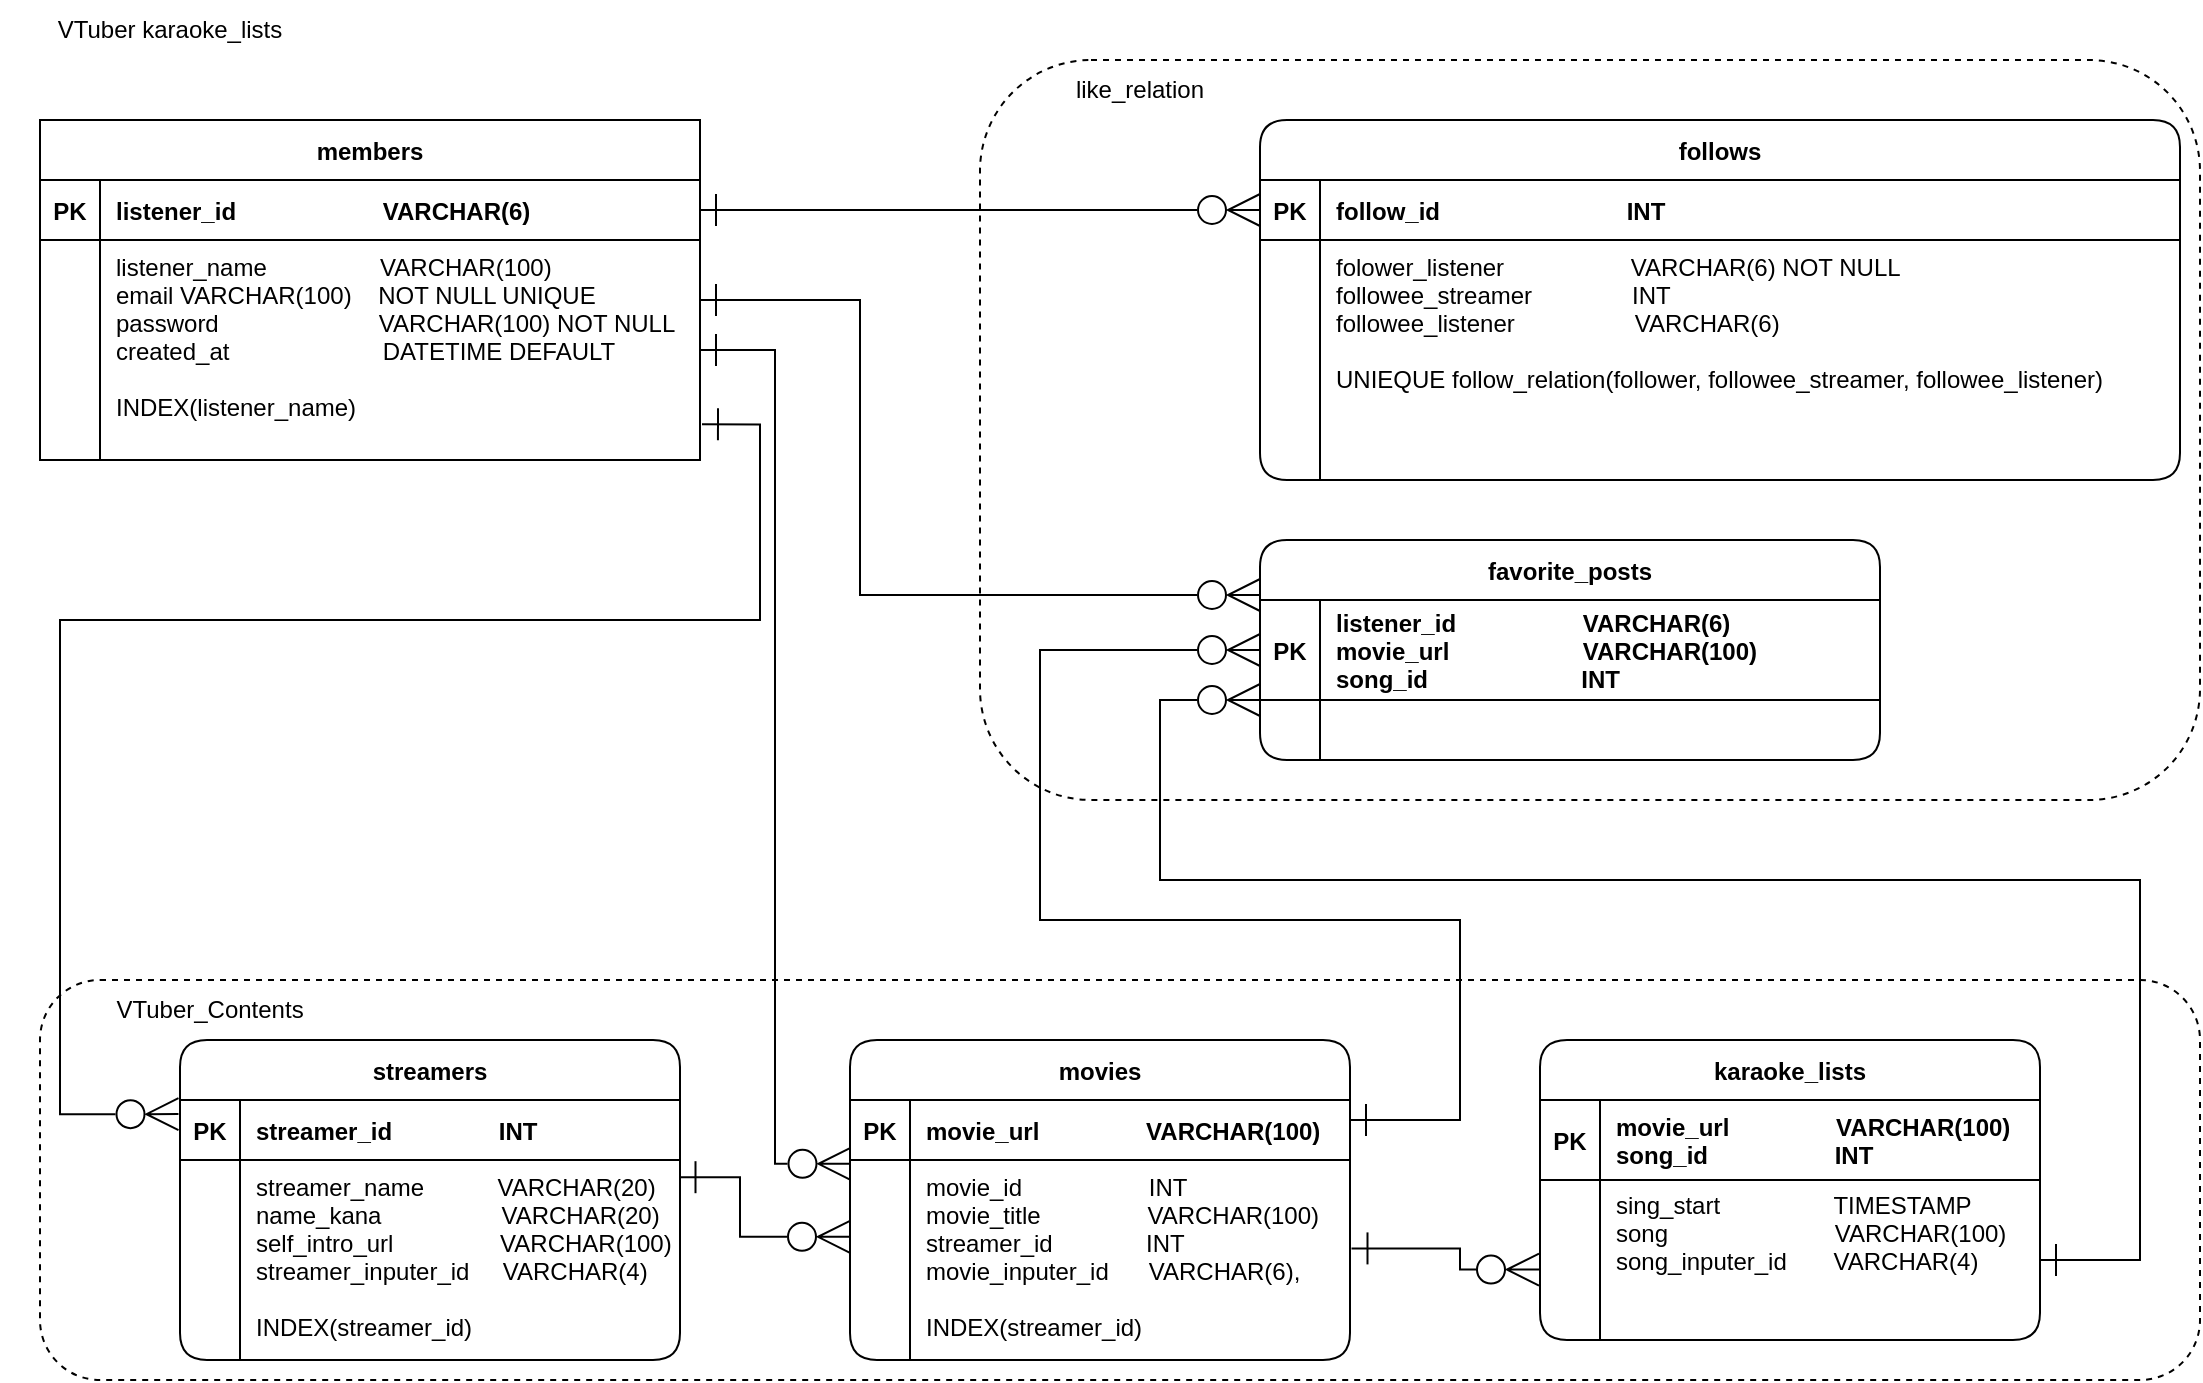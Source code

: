 <mxfile version="22.0.0" type="github">
  <diagram id="R2lEEEUBdFMjLlhIrx00" name="Page-1">
    <mxGraphModel dx="2320" dy="1263" grid="1" gridSize="10" guides="1" tooltips="1" connect="1" arrows="1" fold="1" page="1" pageScale="1" pageWidth="1100" pageHeight="850" math="0" shadow="0" extFonts="Permanent Marker^https://fonts.googleapis.com/css?family=Permanent+Marker">
      <root>
        <mxCell id="0" />
        <mxCell id="1" parent="0" />
        <mxCell id="iIC4tSzsz-Pec4KF7wiN-109" value="" style="rounded=1;whiteSpace=wrap;html=1;dashed=1;" vertex="1" parent="1">
          <mxGeometry x="490" y="30" width="610" height="370" as="geometry" />
        </mxCell>
        <mxCell id="iIC4tSzsz-Pec4KF7wiN-108" value="" style="rounded=1;whiteSpace=wrap;html=1;dashed=1;" vertex="1" parent="1">
          <mxGeometry x="20" y="490" width="1080" height="200" as="geometry" />
        </mxCell>
        <mxCell id="iIC4tSzsz-Pec4KF7wiN-1" value="streamers" style="shape=table;startSize=30;container=1;collapsible=1;childLayout=tableLayout;fixedRows=1;rowLines=0;fontStyle=1;align=center;resizeLast=1;rounded=1;" vertex="1" parent="1">
          <mxGeometry x="90" y="520" width="250" height="160" as="geometry" />
        </mxCell>
        <mxCell id="iIC4tSzsz-Pec4KF7wiN-2" value="" style="shape=partialRectangle;collapsible=0;dropTarget=0;pointerEvents=0;fillColor=none;points=[[0,0.5],[1,0.5]];portConstraint=eastwest;top=0;left=0;right=0;bottom=1;" vertex="1" parent="iIC4tSzsz-Pec4KF7wiN-1">
          <mxGeometry y="30" width="250" height="30" as="geometry" />
        </mxCell>
        <mxCell id="iIC4tSzsz-Pec4KF7wiN-3" value="PK" style="shape=partialRectangle;overflow=hidden;connectable=0;fillColor=none;top=0;left=0;bottom=0;right=0;fontStyle=1;" vertex="1" parent="iIC4tSzsz-Pec4KF7wiN-2">
          <mxGeometry width="30" height="30" as="geometry">
            <mxRectangle width="30" height="30" as="alternateBounds" />
          </mxGeometry>
        </mxCell>
        <mxCell id="iIC4tSzsz-Pec4KF7wiN-4" value="streamer_id                INT" style="shape=partialRectangle;overflow=hidden;connectable=0;fillColor=none;top=0;left=0;bottom=0;right=0;align=left;spacingLeft=6;fontStyle=1;" vertex="1" parent="iIC4tSzsz-Pec4KF7wiN-2">
          <mxGeometry x="30" width="220" height="30" as="geometry">
            <mxRectangle width="220" height="30" as="alternateBounds" />
          </mxGeometry>
        </mxCell>
        <mxCell id="iIC4tSzsz-Pec4KF7wiN-5" value="" style="shape=partialRectangle;collapsible=0;dropTarget=0;pointerEvents=0;fillColor=none;points=[[0,0.5],[1,0.5]];portConstraint=eastwest;top=0;left=0;right=0;bottom=0;" vertex="1" parent="iIC4tSzsz-Pec4KF7wiN-1">
          <mxGeometry y="60" width="250" height="100" as="geometry" />
        </mxCell>
        <mxCell id="iIC4tSzsz-Pec4KF7wiN-6" value="" style="shape=partialRectangle;overflow=hidden;connectable=0;fillColor=none;top=0;left=0;bottom=0;right=0;" vertex="1" parent="iIC4tSzsz-Pec4KF7wiN-5">
          <mxGeometry width="30" height="100" as="geometry">
            <mxRectangle width="30" height="100" as="alternateBounds" />
          </mxGeometry>
        </mxCell>
        <mxCell id="iIC4tSzsz-Pec4KF7wiN-7" value="streamer_name           VARCHAR(20)&#xa;name_kana                  VARCHAR(20)&#xa;self_intro_url                VARCHAR(100)&#xa;streamer_inputer_id     VARCHAR(4)&#xa;&#xa;INDEX(streamer_id)" style="shape=partialRectangle;overflow=hidden;connectable=0;fillColor=none;top=0;left=0;bottom=0;right=0;align=left;spacingLeft=6;verticalAlign=top;" vertex="1" parent="iIC4tSzsz-Pec4KF7wiN-5">
          <mxGeometry x="30" width="220" height="100" as="geometry">
            <mxRectangle width="220" height="100" as="alternateBounds" />
          </mxGeometry>
        </mxCell>
        <mxCell id="iIC4tSzsz-Pec4KF7wiN-22" value="karaoke_lists" style="shape=table;startSize=30;container=1;collapsible=1;childLayout=tableLayout;fixedRows=1;rowLines=0;fontStyle=1;align=center;resizeLast=1;rounded=1;" vertex="1" parent="1">
          <mxGeometry x="770" y="520" width="250" height="150" as="geometry" />
        </mxCell>
        <mxCell id="iIC4tSzsz-Pec4KF7wiN-23" value="" style="shape=partialRectangle;collapsible=0;dropTarget=0;pointerEvents=0;fillColor=none;points=[[0,0.5],[1,0.5]];portConstraint=eastwest;top=0;left=0;right=0;bottom=1;" vertex="1" parent="iIC4tSzsz-Pec4KF7wiN-22">
          <mxGeometry y="30" width="250" height="40" as="geometry" />
        </mxCell>
        <mxCell id="iIC4tSzsz-Pec4KF7wiN-24" value="PK" style="shape=partialRectangle;overflow=hidden;connectable=0;fillColor=none;top=0;left=0;bottom=0;right=0;fontStyle=1;" vertex="1" parent="iIC4tSzsz-Pec4KF7wiN-23">
          <mxGeometry width="30" height="40" as="geometry">
            <mxRectangle width="30" height="40" as="alternateBounds" />
          </mxGeometry>
        </mxCell>
        <mxCell id="iIC4tSzsz-Pec4KF7wiN-25" value="movie_url                VARCHAR(100)&#xa;song_id                   INT" style="shape=partialRectangle;overflow=hidden;connectable=0;fillColor=none;top=0;left=0;bottom=0;right=0;align=left;spacingLeft=6;fontStyle=1;" vertex="1" parent="iIC4tSzsz-Pec4KF7wiN-23">
          <mxGeometry x="30" width="220" height="40" as="geometry">
            <mxRectangle width="220" height="40" as="alternateBounds" />
          </mxGeometry>
        </mxCell>
        <mxCell id="iIC4tSzsz-Pec4KF7wiN-26" value="" style="shape=partialRectangle;collapsible=0;dropTarget=0;pointerEvents=0;fillColor=none;points=[[0,0.5],[1,0.5]];portConstraint=eastwest;top=0;left=0;right=0;bottom=0;" vertex="1" parent="iIC4tSzsz-Pec4KF7wiN-22">
          <mxGeometry y="70" width="250" height="80" as="geometry" />
        </mxCell>
        <mxCell id="iIC4tSzsz-Pec4KF7wiN-27" value="" style="shape=partialRectangle;overflow=hidden;connectable=0;fillColor=none;top=0;left=0;bottom=0;right=0;" vertex="1" parent="iIC4tSzsz-Pec4KF7wiN-26">
          <mxGeometry width="30" height="80" as="geometry">
            <mxRectangle width="30" height="80" as="alternateBounds" />
          </mxGeometry>
        </mxCell>
        <mxCell id="iIC4tSzsz-Pec4KF7wiN-28" value="sing_start                 TIMESTAMP&#xa;song                         VARCHAR(100)&#xa;song_inputer_id       VARCHAR(4)&#xa;&#xa;" style="shape=partialRectangle;overflow=hidden;connectable=0;fillColor=none;top=0;left=0;bottom=0;right=0;align=left;spacingLeft=6;" vertex="1" parent="iIC4tSzsz-Pec4KF7wiN-26">
          <mxGeometry x="30" width="220" height="80" as="geometry">
            <mxRectangle width="220" height="80" as="alternateBounds" />
          </mxGeometry>
        </mxCell>
        <mxCell id="iIC4tSzsz-Pec4KF7wiN-29" value="movies" style="shape=table;startSize=30;container=1;collapsible=1;childLayout=tableLayout;fixedRows=1;rowLines=0;fontStyle=1;align=center;resizeLast=1;rounded=1;" vertex="1" parent="1">
          <mxGeometry x="425" y="520" width="250" height="160" as="geometry" />
        </mxCell>
        <mxCell id="iIC4tSzsz-Pec4KF7wiN-30" value="" style="shape=partialRectangle;collapsible=0;dropTarget=0;pointerEvents=0;fillColor=none;points=[[0,0.5],[1,0.5]];portConstraint=eastwest;top=0;left=0;right=0;bottom=1;" vertex="1" parent="iIC4tSzsz-Pec4KF7wiN-29">
          <mxGeometry y="30" width="250" height="30" as="geometry" />
        </mxCell>
        <mxCell id="iIC4tSzsz-Pec4KF7wiN-31" value="PK" style="shape=partialRectangle;overflow=hidden;connectable=0;fillColor=none;top=0;left=0;bottom=0;right=0;fontStyle=1;" vertex="1" parent="iIC4tSzsz-Pec4KF7wiN-30">
          <mxGeometry width="30" height="30" as="geometry">
            <mxRectangle width="30" height="30" as="alternateBounds" />
          </mxGeometry>
        </mxCell>
        <mxCell id="iIC4tSzsz-Pec4KF7wiN-32" value="movie_url                VARCHAR(100)" style="shape=partialRectangle;overflow=hidden;connectable=0;fillColor=none;top=0;left=0;bottom=0;right=0;align=left;spacingLeft=6;fontStyle=1;" vertex="1" parent="iIC4tSzsz-Pec4KF7wiN-30">
          <mxGeometry x="30" width="220" height="30" as="geometry">
            <mxRectangle width="220" height="30" as="alternateBounds" />
          </mxGeometry>
        </mxCell>
        <mxCell id="iIC4tSzsz-Pec4KF7wiN-33" value="" style="shape=partialRectangle;collapsible=0;dropTarget=0;pointerEvents=0;fillColor=none;points=[[0,0.5],[1,0.5]];portConstraint=eastwest;top=0;left=0;right=0;bottom=0;" vertex="1" parent="iIC4tSzsz-Pec4KF7wiN-29">
          <mxGeometry y="60" width="250" height="100" as="geometry" />
        </mxCell>
        <mxCell id="iIC4tSzsz-Pec4KF7wiN-34" value="" style="shape=partialRectangle;overflow=hidden;connectable=0;fillColor=none;top=0;left=0;bottom=0;right=0;" vertex="1" parent="iIC4tSzsz-Pec4KF7wiN-33">
          <mxGeometry width="30" height="100" as="geometry">
            <mxRectangle width="30" height="100" as="alternateBounds" />
          </mxGeometry>
        </mxCell>
        <mxCell id="iIC4tSzsz-Pec4KF7wiN-35" value="movie_id                   INT&#xa;movie_title                VARCHAR(100)&#xa;streamer_id              INT&#xa;movie_inputer_id      VARCHAR(6),&#xa;&#xa;INDEX(streamer_id)" style="shape=partialRectangle;overflow=hidden;connectable=0;fillColor=none;top=0;left=0;bottom=0;right=0;align=left;spacingLeft=6;verticalAlign=top;" vertex="1" parent="iIC4tSzsz-Pec4KF7wiN-33">
          <mxGeometry x="30" width="220" height="100" as="geometry">
            <mxRectangle width="220" height="100" as="alternateBounds" />
          </mxGeometry>
        </mxCell>
        <mxCell id="iIC4tSzsz-Pec4KF7wiN-55" value="follows" style="shape=table;startSize=30;container=1;collapsible=1;childLayout=tableLayout;fixedRows=1;rowLines=0;fontStyle=1;align=center;resizeLast=1;rounded=1;" vertex="1" parent="1">
          <mxGeometry x="630" y="60" width="460" height="180" as="geometry" />
        </mxCell>
        <mxCell id="iIC4tSzsz-Pec4KF7wiN-56" value="" style="shape=partialRectangle;collapsible=0;dropTarget=0;pointerEvents=0;fillColor=none;points=[[0,0.5],[1,0.5]];portConstraint=eastwest;top=0;left=0;right=0;bottom=1;" vertex="1" parent="iIC4tSzsz-Pec4KF7wiN-55">
          <mxGeometry y="30" width="460" height="30" as="geometry" />
        </mxCell>
        <mxCell id="iIC4tSzsz-Pec4KF7wiN-57" value="PK" style="shape=partialRectangle;overflow=hidden;connectable=0;fillColor=none;top=0;left=0;bottom=0;right=0;fontStyle=1;" vertex="1" parent="iIC4tSzsz-Pec4KF7wiN-56">
          <mxGeometry width="30" height="30" as="geometry">
            <mxRectangle width="30" height="30" as="alternateBounds" />
          </mxGeometry>
        </mxCell>
        <mxCell id="iIC4tSzsz-Pec4KF7wiN-58" value="follow_id                            INT" style="shape=partialRectangle;overflow=hidden;connectable=0;fillColor=none;top=0;left=0;bottom=0;right=0;align=left;spacingLeft=6;fontStyle=1;" vertex="1" parent="iIC4tSzsz-Pec4KF7wiN-56">
          <mxGeometry x="30" width="430" height="30" as="geometry">
            <mxRectangle width="430" height="30" as="alternateBounds" />
          </mxGeometry>
        </mxCell>
        <mxCell id="iIC4tSzsz-Pec4KF7wiN-59" value="" style="shape=partialRectangle;collapsible=0;dropTarget=0;pointerEvents=0;fillColor=none;points=[[0,0.5],[1,0.5]];portConstraint=eastwest;top=0;left=0;right=0;bottom=0;" vertex="1" parent="iIC4tSzsz-Pec4KF7wiN-55">
          <mxGeometry y="60" width="460" height="120" as="geometry" />
        </mxCell>
        <mxCell id="iIC4tSzsz-Pec4KF7wiN-60" value="" style="shape=partialRectangle;overflow=hidden;connectable=0;fillColor=none;top=0;left=0;bottom=0;right=0;" vertex="1" parent="iIC4tSzsz-Pec4KF7wiN-59">
          <mxGeometry width="30" height="120" as="geometry">
            <mxRectangle width="30" height="120" as="alternateBounds" />
          </mxGeometry>
        </mxCell>
        <mxCell id="iIC4tSzsz-Pec4KF7wiN-61" value="folower_listener                   VARCHAR(6) NOT NULL&#xa;followee_streamer               INT&#xa;followee_listener                  VARCHAR(6)&#xa;&#xa;UNIEQUE follow_relation(follower, followee_streamer, followee_listener)" style="shape=partialRectangle;overflow=hidden;connectable=0;fillColor=none;top=0;left=0;bottom=0;right=0;align=left;spacingLeft=6;verticalAlign=top;" vertex="1" parent="iIC4tSzsz-Pec4KF7wiN-59">
          <mxGeometry x="30" width="430" height="120" as="geometry">
            <mxRectangle width="430" height="120" as="alternateBounds" />
          </mxGeometry>
        </mxCell>
        <mxCell id="iIC4tSzsz-Pec4KF7wiN-69" value="members" style="shape=table;startSize=30;container=1;collapsible=1;childLayout=tableLayout;fixedRows=1;rowLines=0;fontStyle=1;align=center;resizeLast=1;" vertex="1" parent="1">
          <mxGeometry x="20" y="60" width="330.0" height="170" as="geometry" />
        </mxCell>
        <mxCell id="iIC4tSzsz-Pec4KF7wiN-70" value="" style="shape=partialRectangle;collapsible=0;dropTarget=0;pointerEvents=0;fillColor=none;points=[[0,0.5],[1,0.5]];portConstraint=eastwest;top=0;left=0;right=0;bottom=1;" vertex="1" parent="iIC4tSzsz-Pec4KF7wiN-69">
          <mxGeometry y="30" width="330.0" height="30" as="geometry" />
        </mxCell>
        <mxCell id="iIC4tSzsz-Pec4KF7wiN-71" value="PK" style="shape=partialRectangle;overflow=hidden;connectable=0;fillColor=none;top=0;left=0;bottom=0;right=0;fontStyle=1;" vertex="1" parent="iIC4tSzsz-Pec4KF7wiN-70">
          <mxGeometry width="30" height="30" as="geometry">
            <mxRectangle width="30" height="30" as="alternateBounds" />
          </mxGeometry>
        </mxCell>
        <mxCell id="iIC4tSzsz-Pec4KF7wiN-72" value="listener_id                      VARCHAR(6) " style="shape=partialRectangle;overflow=hidden;connectable=0;fillColor=none;top=0;left=0;bottom=0;right=0;align=left;spacingLeft=6;fontStyle=1;" vertex="1" parent="iIC4tSzsz-Pec4KF7wiN-70">
          <mxGeometry x="30" width="300.0" height="30" as="geometry">
            <mxRectangle width="300.0" height="30" as="alternateBounds" />
          </mxGeometry>
        </mxCell>
        <mxCell id="iIC4tSzsz-Pec4KF7wiN-73" value="" style="shape=partialRectangle;collapsible=0;dropTarget=0;pointerEvents=0;fillColor=none;points=[[0,0.5],[1,0.5]];portConstraint=eastwest;top=0;left=0;right=0;bottom=0;" vertex="1" parent="iIC4tSzsz-Pec4KF7wiN-69">
          <mxGeometry y="60" width="330.0" height="110" as="geometry" />
        </mxCell>
        <mxCell id="iIC4tSzsz-Pec4KF7wiN-74" value="" style="shape=partialRectangle;overflow=hidden;connectable=0;fillColor=none;top=0;left=0;bottom=0;right=0;" vertex="1" parent="iIC4tSzsz-Pec4KF7wiN-73">
          <mxGeometry width="30" height="110" as="geometry">
            <mxRectangle width="30" height="110" as="alternateBounds" />
          </mxGeometry>
        </mxCell>
        <mxCell id="iIC4tSzsz-Pec4KF7wiN-75" value="listener_name                 VARCHAR(100)&#xa;email VARCHAR(100)    NOT NULL UNIQUE&#xa;password                        VARCHAR(100) NOT NULL&#xa;created_at                       DATETIME DEFAULT&#xa;&#xa;INDEX(listener_name)" style="shape=partialRectangle;overflow=hidden;connectable=0;fillColor=none;top=0;left=0;bottom=0;right=0;align=left;spacingLeft=6;verticalAlign=top;" vertex="1" parent="iIC4tSzsz-Pec4KF7wiN-73">
          <mxGeometry x="30" width="300.0" height="110" as="geometry">
            <mxRectangle width="300.0" height="110" as="alternateBounds" />
          </mxGeometry>
        </mxCell>
        <mxCell id="iIC4tSzsz-Pec4KF7wiN-80" value="" style="edgeStyle=orthogonalEdgeStyle;fontSize=12;html=1;endArrow=ERzeroToMany;startArrow=ERone;rounded=0;startFill=0;endFill=0;exitX=0.999;exitY=0.086;exitDx=0;exitDy=0;exitPerimeter=0;endSize=14;startSize=14;entryX=0;entryY=0.384;entryDx=0;entryDy=0;entryPerimeter=0;" edge="1" parent="1" source="iIC4tSzsz-Pec4KF7wiN-5" target="iIC4tSzsz-Pec4KF7wiN-33">
          <mxGeometry width="100" height="100" relative="1" as="geometry">
            <mxPoint x="270" y="-159" as="sourcePoint" />
            <mxPoint x="420" y="618" as="targetPoint" />
            <Array as="points">
              <mxPoint x="370" y="588" />
              <mxPoint x="370" y="618" />
            </Array>
          </mxGeometry>
        </mxCell>
        <mxCell id="iIC4tSzsz-Pec4KF7wiN-81" value="" style="edgeStyle=orthogonalEdgeStyle;fontSize=12;html=1;endArrow=ERzeroToMany;startArrow=ERone;rounded=0;entryX=-0.002;entryY=0.56;entryDx=0;entryDy=0;entryPerimeter=0;startFill=0;endFill=0;exitX=1.003;exitY=0.442;exitDx=0;exitDy=0;exitPerimeter=0;endSize=14;startSize=14;" edge="1" parent="1" source="iIC4tSzsz-Pec4KF7wiN-33" target="iIC4tSzsz-Pec4KF7wiN-26">
          <mxGeometry width="100" height="100" relative="1" as="geometry">
            <mxPoint x="680" y="620" as="sourcePoint" />
            <mxPoint x="738" y="-195.44" as="targetPoint" />
            <Array as="points">
              <mxPoint x="730" y="624" />
              <mxPoint x="730" y="635" />
            </Array>
          </mxGeometry>
        </mxCell>
        <mxCell id="iIC4tSzsz-Pec4KF7wiN-83" value="" style="edgeStyle=orthogonalEdgeStyle;fontSize=12;html=1;endArrow=ERzeroToMany;startArrow=ERone;rounded=0;startFill=0;endFill=0;exitX=1.003;exitY=0.838;exitDx=0;exitDy=0;exitPerimeter=0;endSize=14;startSize=14;entryX=-0.003;entryY=0.235;entryDx=0;entryDy=0;entryPerimeter=0;" edge="1" parent="1" source="iIC4tSzsz-Pec4KF7wiN-73" target="iIC4tSzsz-Pec4KF7wiN-2">
          <mxGeometry width="100" height="100" relative="1" as="geometry">
            <mxPoint x="-88" y="-144" as="sourcePoint" />
            <mxPoint x="70" y="560" as="targetPoint" />
            <Array as="points">
              <mxPoint x="380" y="212" />
              <mxPoint x="380" y="310" />
              <mxPoint x="30" y="310" />
              <mxPoint x="30" y="557" />
            </Array>
          </mxGeometry>
        </mxCell>
        <mxCell id="iIC4tSzsz-Pec4KF7wiN-84" value="" style="edgeStyle=orthogonalEdgeStyle;fontSize=12;html=1;endArrow=ERzeroToMany;startArrow=ERone;rounded=0;entryX=0;entryY=0.25;entryDx=0;entryDy=0;startFill=0;endFill=0;endSize=14;startSize=14;" edge="1" parent="1" target="iIC4tSzsz-Pec4KF7wiN-48">
          <mxGeometry width="100" height="100" relative="1" as="geometry">
            <mxPoint x="350" y="150" as="sourcePoint" />
            <mxPoint x="408" y="95" as="targetPoint" />
            <Array as="points">
              <mxPoint x="430" y="150" />
              <mxPoint x="430" y="298" />
            </Array>
          </mxGeometry>
        </mxCell>
        <mxCell id="iIC4tSzsz-Pec4KF7wiN-85" value="" style="edgeStyle=orthogonalEdgeStyle;fontSize=12;html=1;endArrow=ERzeroToMany;startArrow=ERone;rounded=0;startFill=0;endFill=0;exitX=1;exitY=0.5;exitDx=0;exitDy=0;endSize=14;startSize=14;" edge="1" parent="1" source="iIC4tSzsz-Pec4KF7wiN-26">
          <mxGeometry width="100" height="100" relative="1" as="geometry">
            <mxPoint x="780" y="-25" as="sourcePoint" />
            <mxPoint x="630" y="350" as="targetPoint" />
            <Array as="points">
              <mxPoint x="1070" y="630" />
              <mxPoint x="1070" y="440" />
              <mxPoint x="580" y="440" />
              <mxPoint x="580" y="350" />
            </Array>
          </mxGeometry>
        </mxCell>
        <mxCell id="iIC4tSzsz-Pec4KF7wiN-98" value="" style="edgeStyle=orthogonalEdgeStyle;fontSize=12;html=1;endArrow=ERzeroToMany;startArrow=ERone;rounded=0;entryX=0;entryY=0.5;entryDx=0;entryDy=0;startFill=0;endFill=0;exitX=1;exitY=0.5;exitDx=0;exitDy=0;endSize=14;startSize=14;" edge="1" parent="1" source="iIC4tSzsz-Pec4KF7wiN-70" target="iIC4tSzsz-Pec4KF7wiN-56">
          <mxGeometry width="100" height="100" relative="1" as="geometry">
            <mxPoint x="350" y="60" as="sourcePoint" />
            <mxPoint x="313.0" y="468.91" as="targetPoint" />
            <Array as="points">
              <mxPoint x="500" y="105" />
              <mxPoint x="500" y="105" />
            </Array>
          </mxGeometry>
        </mxCell>
        <mxCell id="iIC4tSzsz-Pec4KF7wiN-99" value="" style="edgeStyle=orthogonalEdgeStyle;fontSize=12;html=1;endArrow=ERzeroToMany;startArrow=ERone;rounded=0;startFill=0;endFill=0;entryX=0;entryY=0.5;entryDx=0;entryDy=0;endSize=14;startSize=14;" edge="1" parent="1" source="iIC4tSzsz-Pec4KF7wiN-30" target="iIC4tSzsz-Pec4KF7wiN-49">
          <mxGeometry width="100" height="100" relative="1" as="geometry">
            <mxPoint x="680" y="560" as="sourcePoint" />
            <mxPoint x="750" y="49" as="targetPoint" />
            <Array as="points">
              <mxPoint x="730" y="560" />
              <mxPoint x="730" y="460" />
              <mxPoint x="520" y="460" />
              <mxPoint x="520" y="325" />
            </Array>
          </mxGeometry>
        </mxCell>
        <mxCell id="iIC4tSzsz-Pec4KF7wiN-48" value="favorite_posts" style="shape=table;startSize=30;container=1;collapsible=1;childLayout=tableLayout;fixedRows=1;rowLines=0;fontStyle=1;align=center;resizeLast=1;rounded=1;" vertex="1" parent="1">
          <mxGeometry x="630" y="270" width="310" height="110" as="geometry" />
        </mxCell>
        <mxCell id="iIC4tSzsz-Pec4KF7wiN-49" value="" style="shape=partialRectangle;collapsible=0;dropTarget=0;pointerEvents=0;fillColor=none;points=[[0,0.5],[1,0.5]];portConstraint=eastwest;top=0;left=0;right=0;bottom=1;" vertex="1" parent="iIC4tSzsz-Pec4KF7wiN-48">
          <mxGeometry y="30" width="310" height="50" as="geometry" />
        </mxCell>
        <mxCell id="iIC4tSzsz-Pec4KF7wiN-50" value="PK" style="shape=partialRectangle;overflow=hidden;connectable=0;fillColor=none;top=0;left=0;bottom=0;right=0;fontStyle=1;" vertex="1" parent="iIC4tSzsz-Pec4KF7wiN-49">
          <mxGeometry width="30" height="50" as="geometry">
            <mxRectangle width="30" height="50" as="alternateBounds" />
          </mxGeometry>
        </mxCell>
        <mxCell id="iIC4tSzsz-Pec4KF7wiN-51" value="listener_id                   VARCHAR(6)&#xa;movie_url                    VARCHAR(100)&#xa;song_id                       INT" style="shape=partialRectangle;overflow=hidden;connectable=0;fillColor=none;top=0;left=0;bottom=0;right=0;align=left;spacingLeft=6;fontStyle=1;" vertex="1" parent="iIC4tSzsz-Pec4KF7wiN-49">
          <mxGeometry x="30" width="280" height="50" as="geometry">
            <mxRectangle width="280" height="50" as="alternateBounds" />
          </mxGeometry>
        </mxCell>
        <mxCell id="iIC4tSzsz-Pec4KF7wiN-52" value="" style="shape=partialRectangle;collapsible=0;dropTarget=0;pointerEvents=0;fillColor=none;points=[[0,0.5],[1,0.5]];portConstraint=eastwest;top=0;left=0;right=0;bottom=0;" vertex="1" parent="iIC4tSzsz-Pec4KF7wiN-48">
          <mxGeometry y="80" width="310" height="30" as="geometry" />
        </mxCell>
        <mxCell id="iIC4tSzsz-Pec4KF7wiN-53" value="" style="shape=partialRectangle;overflow=hidden;connectable=0;fillColor=none;top=0;left=0;bottom=0;right=0;" vertex="1" parent="iIC4tSzsz-Pec4KF7wiN-52">
          <mxGeometry width="30" height="30" as="geometry">
            <mxRectangle width="30" height="30" as="alternateBounds" />
          </mxGeometry>
        </mxCell>
        <mxCell id="iIC4tSzsz-Pec4KF7wiN-54" value="" style="shape=partialRectangle;overflow=hidden;connectable=0;fillColor=none;top=0;left=0;bottom=0;right=0;align=left;spacingLeft=6;" vertex="1" parent="iIC4tSzsz-Pec4KF7wiN-52">
          <mxGeometry x="30" width="280" height="30" as="geometry">
            <mxRectangle width="280" height="30" as="alternateBounds" />
          </mxGeometry>
        </mxCell>
        <mxCell id="iIC4tSzsz-Pec4KF7wiN-111" value="" style="edgeStyle=orthogonalEdgeStyle;fontSize=12;html=1;endArrow=ERzeroToMany;startArrow=ERone;rounded=0;entryX=0.001;entryY=0.019;entryDx=0;entryDy=0;entryPerimeter=0;startFill=0;endFill=0;endSize=14;startSize=14;exitX=1;exitY=0.5;exitDx=0;exitDy=0;" edge="1" parent="1" source="iIC4tSzsz-Pec4KF7wiN-73" target="iIC4tSzsz-Pec4KF7wiN-33">
          <mxGeometry width="100" height="100" relative="1" as="geometry">
            <mxPoint x="400" y="190" as="sourcePoint" />
            <mxPoint x="420.5" y="579.53" as="targetPoint" />
          </mxGeometry>
        </mxCell>
        <mxCell id="iIC4tSzsz-Pec4KF7wiN-112" value="VTuber_Contents" style="text;strokeColor=none;align=center;fillColor=none;html=1;verticalAlign=middle;whiteSpace=wrap;rounded=0;" vertex="1" parent="1">
          <mxGeometry x="60" y="490" width="90" height="30" as="geometry" />
        </mxCell>
        <mxCell id="iIC4tSzsz-Pec4KF7wiN-113" value="like_relation" style="text;strokeColor=none;align=center;fillColor=none;html=1;verticalAlign=middle;whiteSpace=wrap;rounded=0;" vertex="1" parent="1">
          <mxGeometry x="530" y="30" width="80" height="30" as="geometry" />
        </mxCell>
        <mxCell id="iIC4tSzsz-Pec4KF7wiN-114" value="VTuber karaoke_lists" style="text;strokeColor=none;align=center;fillColor=none;html=1;verticalAlign=middle;whiteSpace=wrap;rounded=0;" vertex="1" parent="1">
          <mxGeometry width="170" height="30" as="geometry" />
        </mxCell>
      </root>
    </mxGraphModel>
  </diagram>
</mxfile>
